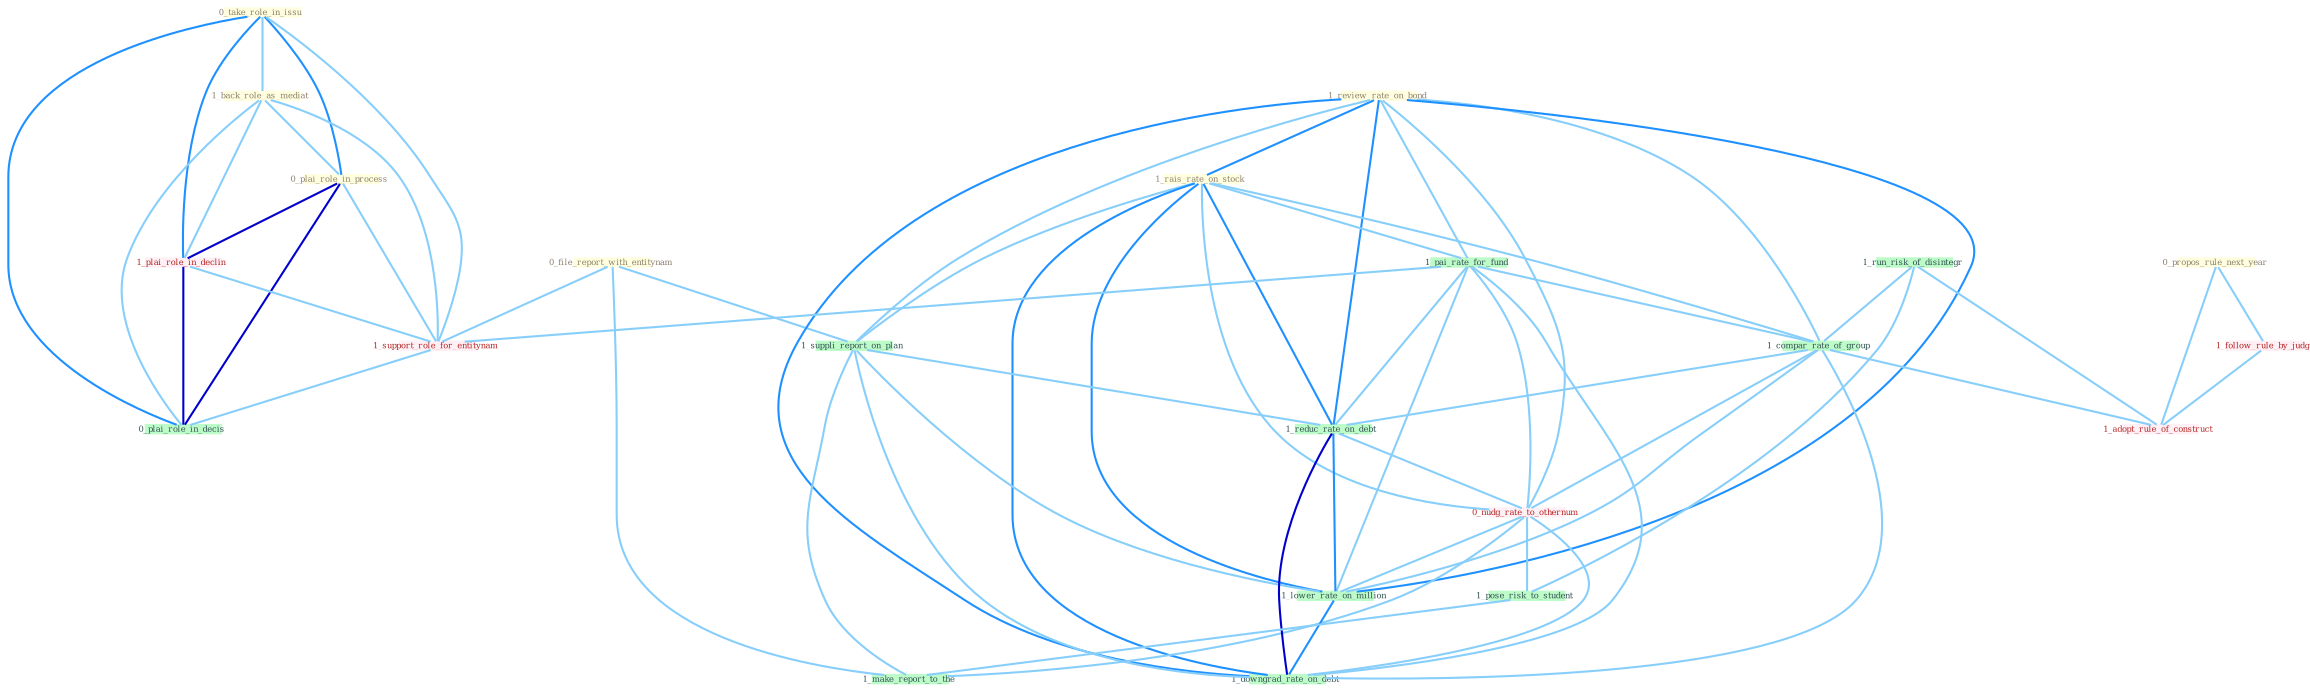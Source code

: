 Graph G{ 
    node
    [shape=polygon,style=filled,width=.5,height=.06,color="#BDFCC9",fixedsize=true,fontsize=4,
    fontcolor="#2f4f4f"];
    {node
    [color="#ffffe0", fontcolor="#8b7d6b"] "0_take_role_in_issu " "0_file_report_with_entitynam " "1_back_role_as_mediat " "0_propos_rule_next_year " "1_review_rate_on_bond " "1_rais_rate_on_stock " "0_plai_role_in_process "}
{node [color="#fff0f5", fontcolor="#b22222"] "1_plai_role_in_declin " "1_follow_rule_by_judg " "0_nudg_rate_to_othernum " "1_support_role_for_entitynam " "1_adopt_rule_of_construct "}
edge [color="#B0E2FF"];

	"0_take_role_in_issu " -- "1_back_role_as_mediat " [w="1", color="#87cefa" ];
	"0_take_role_in_issu " -- "0_plai_role_in_process " [w="2", color="#1e90ff" , len=0.8];
	"0_take_role_in_issu " -- "1_plai_role_in_declin " [w="2", color="#1e90ff" , len=0.8];
	"0_take_role_in_issu " -- "1_support_role_for_entitynam " [w="1", color="#87cefa" ];
	"0_take_role_in_issu " -- "0_plai_role_in_decis " [w="2", color="#1e90ff" , len=0.8];
	"0_file_report_with_entitynam " -- "1_suppli_report_on_plan " [w="1", color="#87cefa" ];
	"0_file_report_with_entitynam " -- "1_support_role_for_entitynam " [w="1", color="#87cefa" ];
	"0_file_report_with_entitynam " -- "1_make_report_to_the " [w="1", color="#87cefa" ];
	"1_back_role_as_mediat " -- "0_plai_role_in_process " [w="1", color="#87cefa" ];
	"1_back_role_as_mediat " -- "1_plai_role_in_declin " [w="1", color="#87cefa" ];
	"1_back_role_as_mediat " -- "1_support_role_for_entitynam " [w="1", color="#87cefa" ];
	"1_back_role_as_mediat " -- "0_plai_role_in_decis " [w="1", color="#87cefa" ];
	"0_propos_rule_next_year " -- "1_follow_rule_by_judg " [w="1", color="#87cefa" ];
	"0_propos_rule_next_year " -- "1_adopt_rule_of_construct " [w="1", color="#87cefa" ];
	"1_review_rate_on_bond " -- "1_rais_rate_on_stock " [w="2", color="#1e90ff" , len=0.8];
	"1_review_rate_on_bond " -- "1_suppli_report_on_plan " [w="1", color="#87cefa" ];
	"1_review_rate_on_bond " -- "1_pai_rate_for_fund " [w="1", color="#87cefa" ];
	"1_review_rate_on_bond " -- "1_compar_rate_of_group " [w="1", color="#87cefa" ];
	"1_review_rate_on_bond " -- "1_reduc_rate_on_debt " [w="2", color="#1e90ff" , len=0.8];
	"1_review_rate_on_bond " -- "0_nudg_rate_to_othernum " [w="1", color="#87cefa" ];
	"1_review_rate_on_bond " -- "1_lower_rate_on_million " [w="2", color="#1e90ff" , len=0.8];
	"1_review_rate_on_bond " -- "1_downgrad_rate_on_debt " [w="2", color="#1e90ff" , len=0.8];
	"1_rais_rate_on_stock " -- "1_suppli_report_on_plan " [w="1", color="#87cefa" ];
	"1_rais_rate_on_stock " -- "1_pai_rate_for_fund " [w="1", color="#87cefa" ];
	"1_rais_rate_on_stock " -- "1_compar_rate_of_group " [w="1", color="#87cefa" ];
	"1_rais_rate_on_stock " -- "1_reduc_rate_on_debt " [w="2", color="#1e90ff" , len=0.8];
	"1_rais_rate_on_stock " -- "0_nudg_rate_to_othernum " [w="1", color="#87cefa" ];
	"1_rais_rate_on_stock " -- "1_lower_rate_on_million " [w="2", color="#1e90ff" , len=0.8];
	"1_rais_rate_on_stock " -- "1_downgrad_rate_on_debt " [w="2", color="#1e90ff" , len=0.8];
	"0_plai_role_in_process " -- "1_plai_role_in_declin " [w="3", color="#0000cd" , len=0.6];
	"0_plai_role_in_process " -- "1_support_role_for_entitynam " [w="1", color="#87cefa" ];
	"0_plai_role_in_process " -- "0_plai_role_in_decis " [w="3", color="#0000cd" , len=0.6];
	"1_run_risk_of_disintegr " -- "1_compar_rate_of_group " [w="1", color="#87cefa" ];
	"1_run_risk_of_disintegr " -- "1_pose_risk_to_student " [w="1", color="#87cefa" ];
	"1_run_risk_of_disintegr " -- "1_adopt_rule_of_construct " [w="1", color="#87cefa" ];
	"1_plai_role_in_declin " -- "1_support_role_for_entitynam " [w="1", color="#87cefa" ];
	"1_plai_role_in_declin " -- "0_plai_role_in_decis " [w="3", color="#0000cd" , len=0.6];
	"1_suppli_report_on_plan " -- "1_reduc_rate_on_debt " [w="1", color="#87cefa" ];
	"1_suppli_report_on_plan " -- "1_lower_rate_on_million " [w="1", color="#87cefa" ];
	"1_suppli_report_on_plan " -- "1_downgrad_rate_on_debt " [w="1", color="#87cefa" ];
	"1_suppli_report_on_plan " -- "1_make_report_to_the " [w="1", color="#87cefa" ];
	"1_pai_rate_for_fund " -- "1_compar_rate_of_group " [w="1", color="#87cefa" ];
	"1_pai_rate_for_fund " -- "1_reduc_rate_on_debt " [w="1", color="#87cefa" ];
	"1_pai_rate_for_fund " -- "0_nudg_rate_to_othernum " [w="1", color="#87cefa" ];
	"1_pai_rate_for_fund " -- "1_support_role_for_entitynam " [w="1", color="#87cefa" ];
	"1_pai_rate_for_fund " -- "1_lower_rate_on_million " [w="1", color="#87cefa" ];
	"1_pai_rate_for_fund " -- "1_downgrad_rate_on_debt " [w="1", color="#87cefa" ];
	"1_follow_rule_by_judg " -- "1_adopt_rule_of_construct " [w="1", color="#87cefa" ];
	"1_compar_rate_of_group " -- "1_reduc_rate_on_debt " [w="1", color="#87cefa" ];
	"1_compar_rate_of_group " -- "0_nudg_rate_to_othernum " [w="1", color="#87cefa" ];
	"1_compar_rate_of_group " -- "1_adopt_rule_of_construct " [w="1", color="#87cefa" ];
	"1_compar_rate_of_group " -- "1_lower_rate_on_million " [w="1", color="#87cefa" ];
	"1_compar_rate_of_group " -- "1_downgrad_rate_on_debt " [w="1", color="#87cefa" ];
	"1_reduc_rate_on_debt " -- "0_nudg_rate_to_othernum " [w="1", color="#87cefa" ];
	"1_reduc_rate_on_debt " -- "1_lower_rate_on_million " [w="2", color="#1e90ff" , len=0.8];
	"1_reduc_rate_on_debt " -- "1_downgrad_rate_on_debt " [w="3", color="#0000cd" , len=0.6];
	"0_nudg_rate_to_othernum " -- "1_pose_risk_to_student " [w="1", color="#87cefa" ];
	"0_nudg_rate_to_othernum " -- "1_lower_rate_on_million " [w="1", color="#87cefa" ];
	"0_nudg_rate_to_othernum " -- "1_downgrad_rate_on_debt " [w="1", color="#87cefa" ];
	"0_nudg_rate_to_othernum " -- "1_make_report_to_the " [w="1", color="#87cefa" ];
	"1_support_role_for_entitynam " -- "0_plai_role_in_decis " [w="1", color="#87cefa" ];
	"1_pose_risk_to_student " -- "1_make_report_to_the " [w="1", color="#87cefa" ];
	"1_lower_rate_on_million " -- "1_downgrad_rate_on_debt " [w="2", color="#1e90ff" , len=0.8];
}